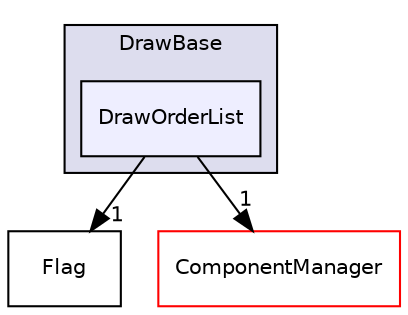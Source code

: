 digraph "C:/HAL/PG関係/03_作成プログラム/03_HAL授業/就職作品/Project/source/04_Tool/Component/Draw/DrawBase/DrawOrderList" {
  compound=true
  node [ fontsize="10", fontname="Helvetica"];
  edge [ labelfontsize="10", labelfontname="Helvetica"];
  subgraph clusterdir_c1c8faf82edd510f7f7c97268d1eee54 {
    graph [ bgcolor="#ddddee", pencolor="black", label="DrawBase" fontname="Helvetica", fontsize="10", URL="dir_c1c8faf82edd510f7f7c97268d1eee54.html"]
  dir_c1da6fe9b96a6436c9fe69b37fc1dc70 [shape=box, label="DrawOrderList", style="filled", fillcolor="#eeeeff", pencolor="black", URL="dir_c1da6fe9b96a6436c9fe69b37fc1dc70.html"];
  }
  dir_e069dfd34360cc5e45a6ca0659dad2b8 [shape=box label="Flag" URL="dir_e069dfd34360cc5e45a6ca0659dad2b8.html"];
  dir_976dc2bd85357175aa42d597a4624b41 [shape=box label="ComponentManager" fillcolor="white" style="filled" color="red" URL="dir_976dc2bd85357175aa42d597a4624b41.html"];
  dir_c1da6fe9b96a6436c9fe69b37fc1dc70->dir_e069dfd34360cc5e45a6ca0659dad2b8 [headlabel="1", labeldistance=1.5 headhref="dir_000099_000129.html"];
  dir_c1da6fe9b96a6436c9fe69b37fc1dc70->dir_976dc2bd85357175aa42d597a4624b41 [headlabel="1", labeldistance=1.5 headhref="dir_000099_000104.html"];
}
